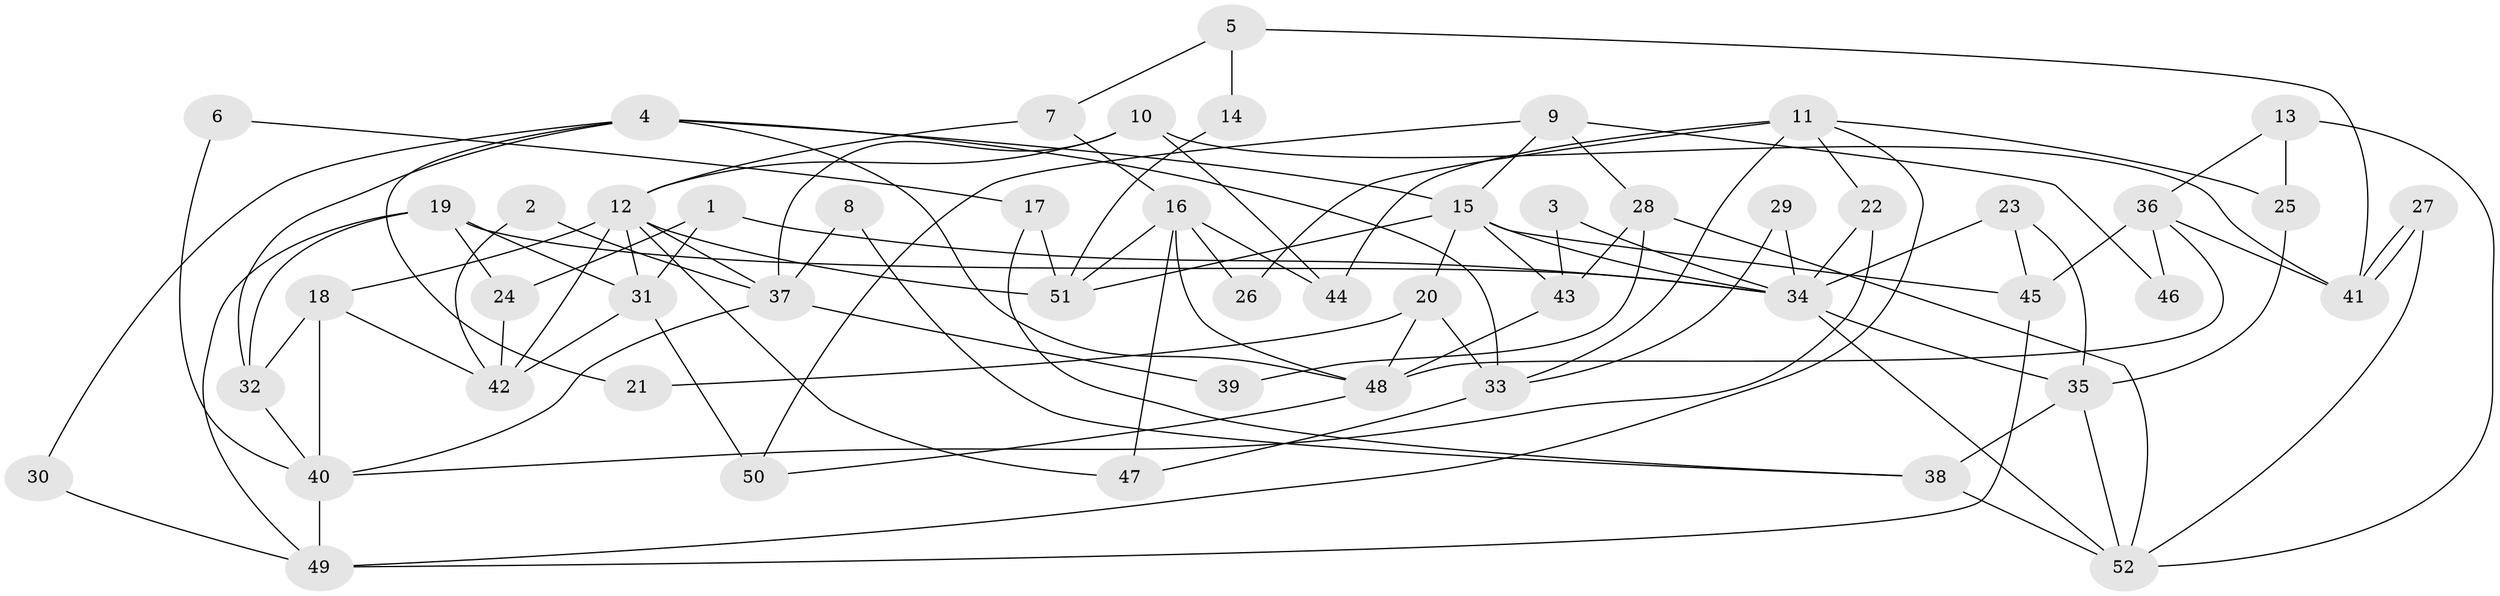 // Generated by graph-tools (version 1.1) at 2025/36/03/09/25 02:36:26]
// undirected, 52 vertices, 104 edges
graph export_dot {
graph [start="1"]
  node [color=gray90,style=filled];
  1;
  2;
  3;
  4;
  5;
  6;
  7;
  8;
  9;
  10;
  11;
  12;
  13;
  14;
  15;
  16;
  17;
  18;
  19;
  20;
  21;
  22;
  23;
  24;
  25;
  26;
  27;
  28;
  29;
  30;
  31;
  32;
  33;
  34;
  35;
  36;
  37;
  38;
  39;
  40;
  41;
  42;
  43;
  44;
  45;
  46;
  47;
  48;
  49;
  50;
  51;
  52;
  1 -- 34;
  1 -- 24;
  1 -- 31;
  2 -- 37;
  2 -- 42;
  3 -- 34;
  3 -- 43;
  4 -- 33;
  4 -- 15;
  4 -- 21;
  4 -- 30;
  4 -- 32;
  4 -- 48;
  5 -- 41;
  5 -- 7;
  5 -- 14;
  6 -- 17;
  6 -- 40;
  7 -- 16;
  7 -- 12;
  8 -- 37;
  8 -- 38;
  9 -- 15;
  9 -- 50;
  9 -- 28;
  9 -- 46;
  10 -- 12;
  10 -- 41;
  10 -- 37;
  10 -- 44;
  11 -- 22;
  11 -- 49;
  11 -- 25;
  11 -- 26;
  11 -- 33;
  11 -- 44;
  12 -- 31;
  12 -- 37;
  12 -- 18;
  12 -- 42;
  12 -- 47;
  12 -- 51;
  13 -- 36;
  13 -- 52;
  13 -- 25;
  14 -- 51;
  15 -- 34;
  15 -- 51;
  15 -- 20;
  15 -- 43;
  15 -- 45;
  16 -- 48;
  16 -- 44;
  16 -- 26;
  16 -- 47;
  16 -- 51;
  17 -- 38;
  17 -- 51;
  18 -- 42;
  18 -- 32;
  18 -- 40;
  19 -- 32;
  19 -- 49;
  19 -- 24;
  19 -- 31;
  19 -- 34;
  20 -- 33;
  20 -- 21;
  20 -- 48;
  22 -- 34;
  22 -- 40;
  23 -- 34;
  23 -- 35;
  23 -- 45;
  24 -- 42;
  25 -- 35;
  27 -- 52;
  27 -- 41;
  27 -- 41;
  28 -- 43;
  28 -- 39;
  28 -- 52;
  29 -- 33;
  29 -- 34;
  30 -- 49;
  31 -- 42;
  31 -- 50;
  32 -- 40;
  33 -- 47;
  34 -- 35;
  34 -- 52;
  35 -- 52;
  35 -- 38;
  36 -- 45;
  36 -- 48;
  36 -- 41;
  36 -- 46;
  37 -- 40;
  37 -- 39;
  38 -- 52;
  40 -- 49;
  43 -- 48;
  45 -- 49;
  48 -- 50;
}
